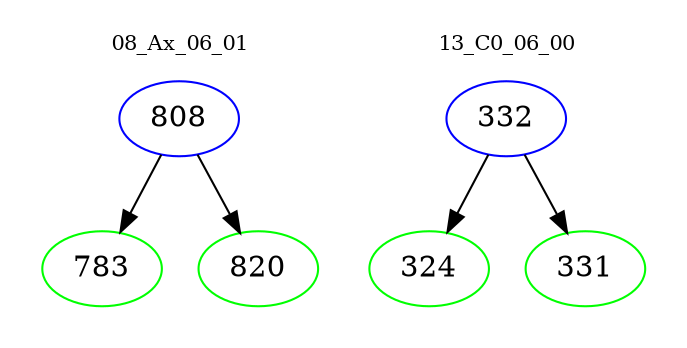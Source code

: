 digraph{
subgraph cluster_0 {
color = white
label = "08_Ax_06_01";
fontsize=10;
T0_808 [label="808", color="blue"]
T0_808 -> T0_783 [color="black"]
T0_783 [label="783", color="green"]
T0_808 -> T0_820 [color="black"]
T0_820 [label="820", color="green"]
}
subgraph cluster_1 {
color = white
label = "13_C0_06_00";
fontsize=10;
T1_332 [label="332", color="blue"]
T1_332 -> T1_324 [color="black"]
T1_324 [label="324", color="green"]
T1_332 -> T1_331 [color="black"]
T1_331 [label="331", color="green"]
}
}
